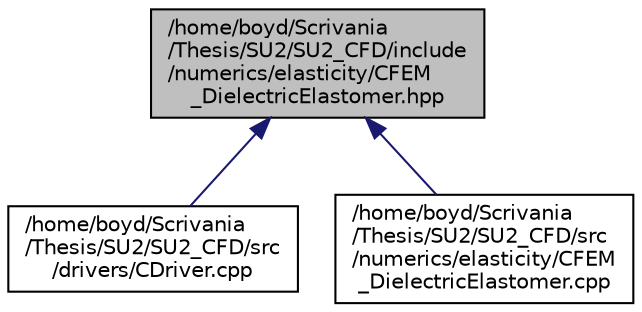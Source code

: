 digraph "/home/boyd/Scrivania/Thesis/SU2/SU2_CFD/include/numerics/elasticity/CFEM_DielectricElastomer.hpp"
{
  edge [fontname="Helvetica",fontsize="10",labelfontname="Helvetica",labelfontsize="10"];
  node [fontname="Helvetica",fontsize="10",shape=record];
  Node47 [label="/home/boyd/Scrivania\l/Thesis/SU2/SU2_CFD/include\l/numerics/elasticity/CFEM\l_DielectricElastomer.hpp",height=0.2,width=0.4,color="black", fillcolor="grey75", style="filled", fontcolor="black"];
  Node47 -> Node48 [dir="back",color="midnightblue",fontsize="10",style="solid",fontname="Helvetica"];
  Node48 [label="/home/boyd/Scrivania\l/Thesis/SU2/SU2_CFD/src\l/drivers/CDriver.cpp",height=0.2,width=0.4,color="black", fillcolor="white", style="filled",URL="$_c_driver_8cpp.html"];
  Node47 -> Node49 [dir="back",color="midnightblue",fontsize="10",style="solid",fontname="Helvetica"];
  Node49 [label="/home/boyd/Scrivania\l/Thesis/SU2/SU2_CFD/src\l/numerics/elasticity/CFEM\l_DielectricElastomer.cpp",height=0.2,width=0.4,color="black", fillcolor="white", style="filled",URL="$_c_f_e_m___dielectric_elastomer_8cpp.html",tooltip="This file contains the routines for setting the tangent matrix and residual of a FEM nonlinear elasti..."];
}
